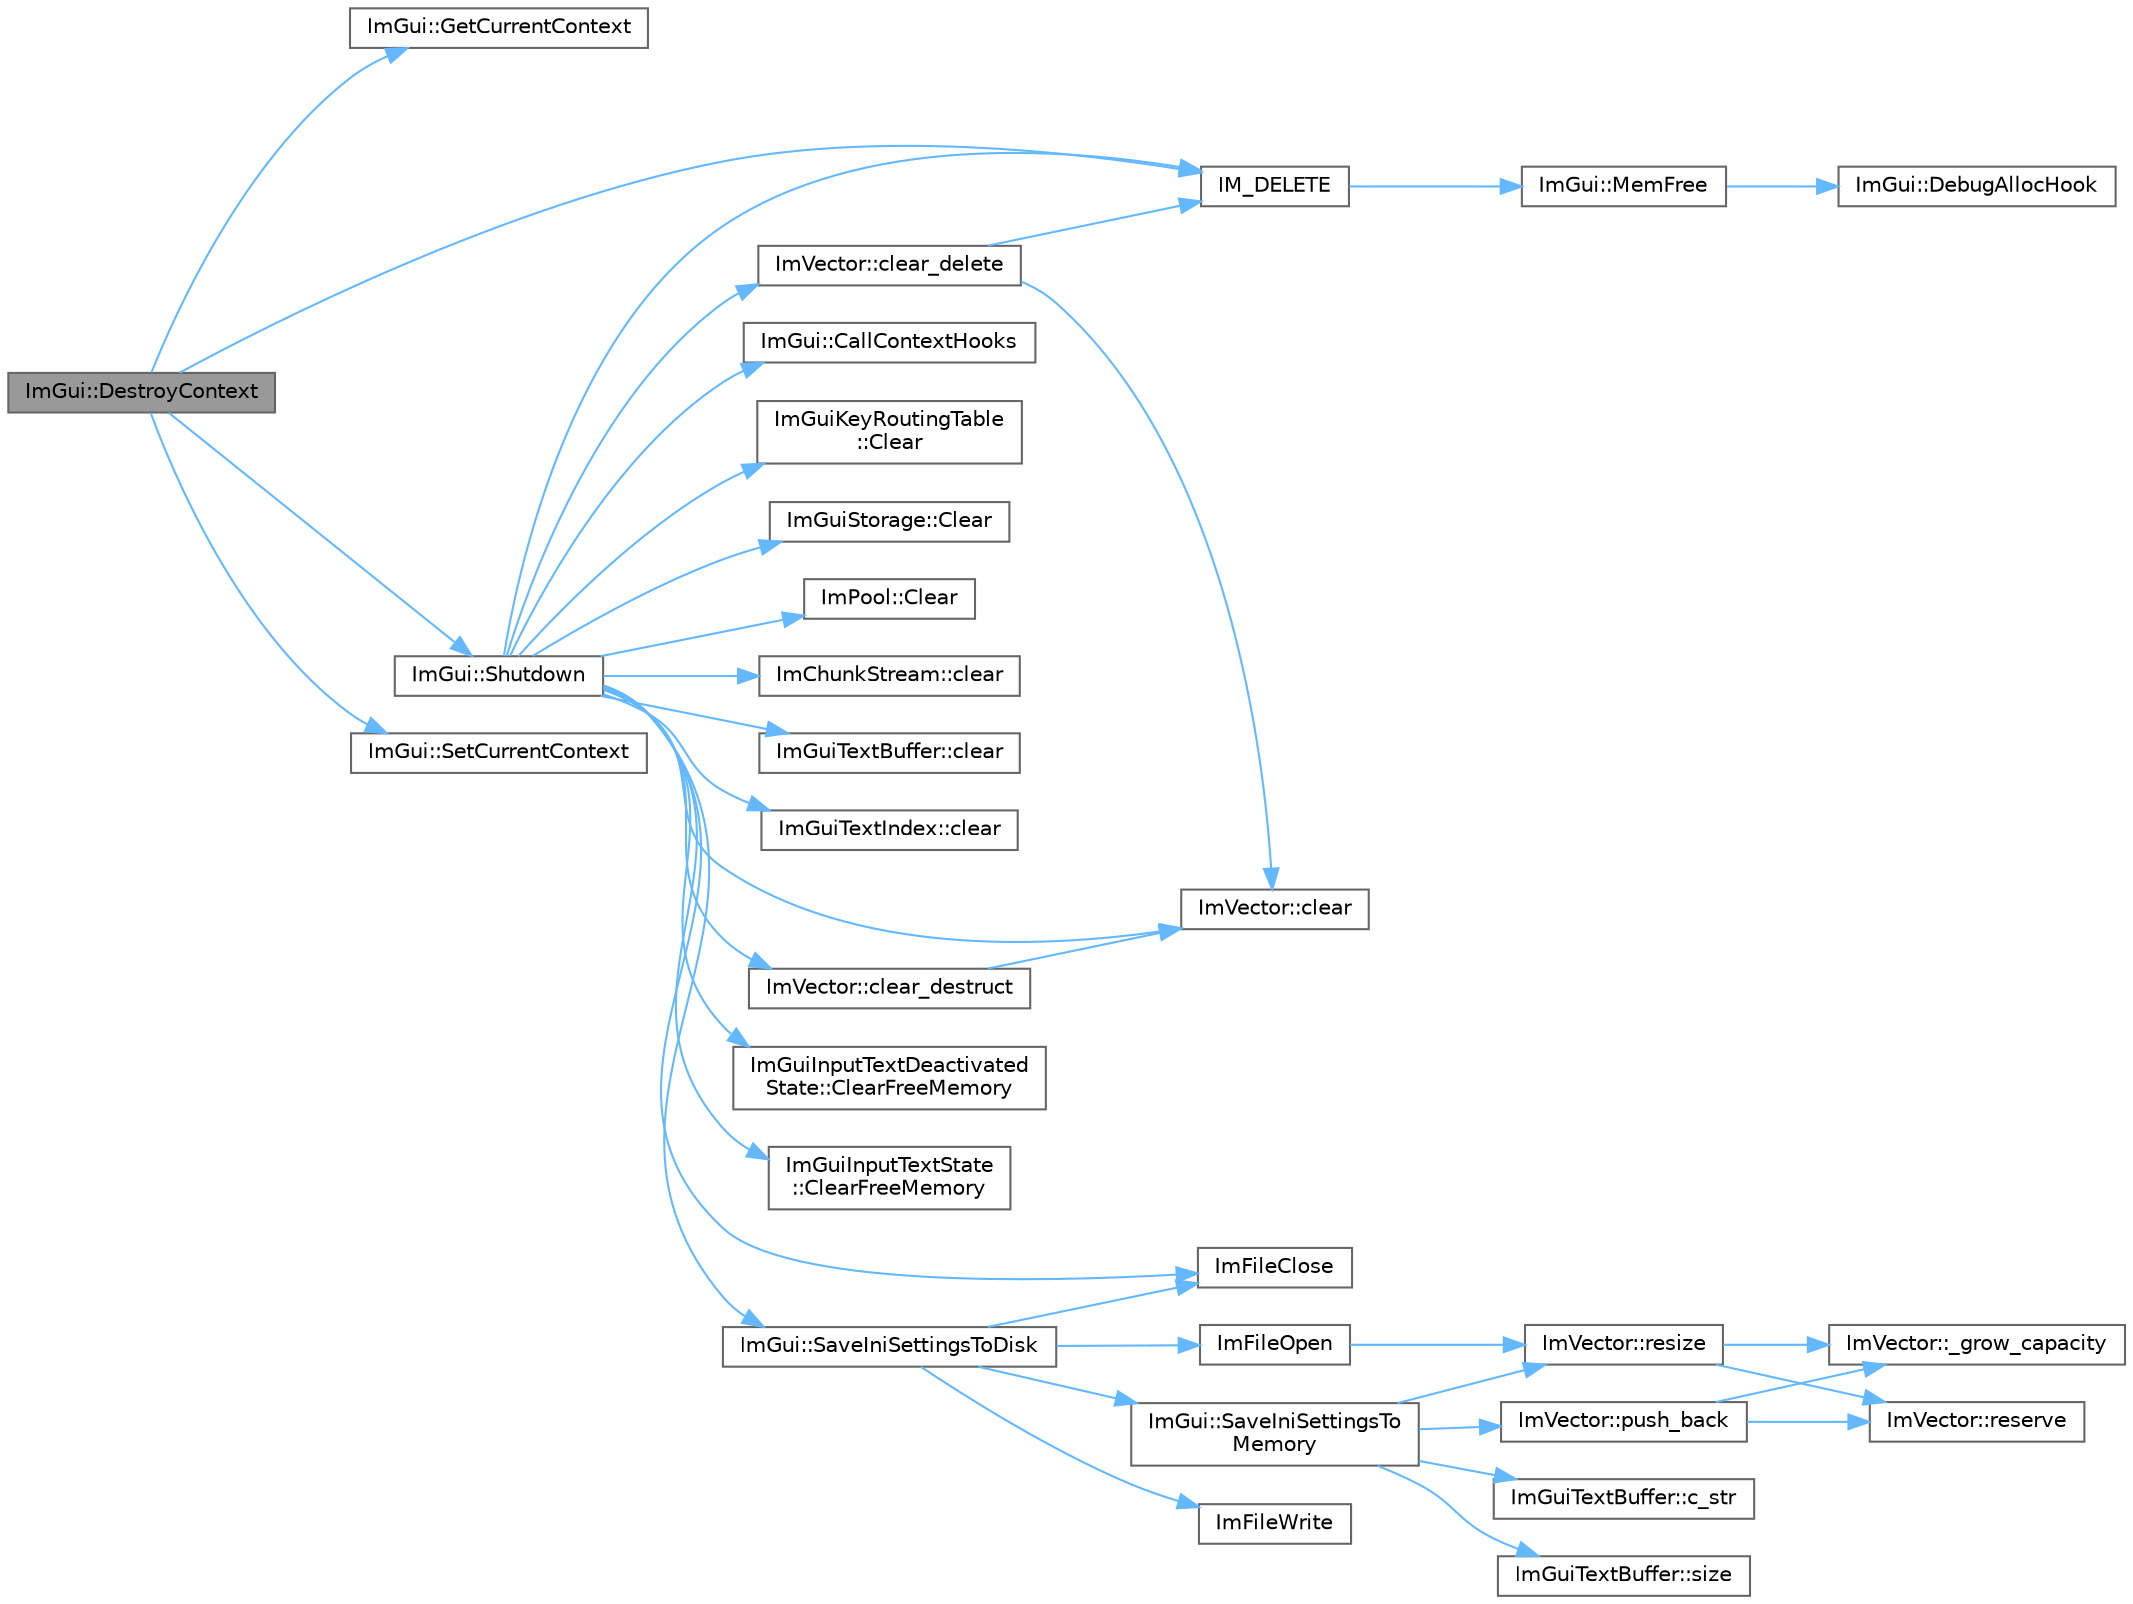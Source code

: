 digraph "ImGui::DestroyContext"
{
 // LATEX_PDF_SIZE
  bgcolor="transparent";
  edge [fontname=Helvetica,fontsize=10,labelfontname=Helvetica,labelfontsize=10];
  node [fontname=Helvetica,fontsize=10,shape=box,height=0.2,width=0.4];
  rankdir="LR";
  Node1 [id="Node000001",label="ImGui::DestroyContext",height=0.2,width=0.4,color="gray40", fillcolor="grey60", style="filled", fontcolor="black",tooltip=" "];
  Node1 -> Node2 [id="edge1_Node000001_Node000002",color="steelblue1",style="solid",tooltip=" "];
  Node2 [id="Node000002",label="ImGui::GetCurrentContext",height=0.2,width=0.4,color="grey40", fillcolor="white", style="filled",URL="$namespace_im_gui.html#af557a6de5538099a0f6047eb994bbf42",tooltip=" "];
  Node1 -> Node3 [id="edge2_Node000001_Node000003",color="steelblue1",style="solid",tooltip=" "];
  Node3 [id="Node000003",label="IM_DELETE",height=0.2,width=0.4,color="grey40", fillcolor="white", style="filled",URL="$imgui_8h.html#a3c856832c3fe1da8767a9353da3707e1",tooltip=" "];
  Node3 -> Node4 [id="edge3_Node000003_Node000004",color="steelblue1",style="solid",tooltip=" "];
  Node4 [id="Node000004",label="ImGui::MemFree",height=0.2,width=0.4,color="grey40", fillcolor="white", style="filled",URL="$namespace_im_gui.html#a269ec695c6e722ec3da85dae37f0675d",tooltip=" "];
  Node4 -> Node5 [id="edge4_Node000004_Node000005",color="steelblue1",style="solid",tooltip=" "];
  Node5 [id="Node000005",label="ImGui::DebugAllocHook",height=0.2,width=0.4,color="grey40", fillcolor="white", style="filled",URL="$namespace_im_gui.html#af81dc8d88fa2e5d0996163993f90ccf8",tooltip=" "];
  Node1 -> Node6 [id="edge5_Node000001_Node000006",color="steelblue1",style="solid",tooltip=" "];
  Node6 [id="Node000006",label="ImGui::SetCurrentContext",height=0.2,width=0.4,color="grey40", fillcolor="white", style="filled",URL="$namespace_im_gui.html#a289dbbbffdadcf1231821d97a7c4a9be",tooltip=" "];
  Node1 -> Node7 [id="edge6_Node000001_Node000007",color="steelblue1",style="solid",tooltip=" "];
  Node7 [id="Node000007",label="ImGui::Shutdown",height=0.2,width=0.4,color="grey40", fillcolor="white", style="filled",URL="$namespace_im_gui.html#aeba34069558d4fbcf734a9c92ce3b773",tooltip=" "];
  Node7 -> Node8 [id="edge7_Node000007_Node000008",color="steelblue1",style="solid",tooltip=" "];
  Node8 [id="Node000008",label="ImGui::CallContextHooks",height=0.2,width=0.4,color="grey40", fillcolor="white", style="filled",URL="$namespace_im_gui.html#a61ced7f0dd38c604e895400a2e5eeeb2",tooltip=" "];
  Node7 -> Node9 [id="edge8_Node000007_Node000009",color="steelblue1",style="solid",tooltip=" "];
  Node9 [id="Node000009",label="ImGuiKeyRoutingTable\l::Clear",height=0.2,width=0.4,color="grey40", fillcolor="white", style="filled",URL="$struct_im_gui_key_routing_table.html#ae8180926fc30691edcc29d0a74d13d24",tooltip=" "];
  Node7 -> Node10 [id="edge9_Node000007_Node000010",color="steelblue1",style="solid",tooltip=" "];
  Node10 [id="Node000010",label="ImGuiStorage::Clear",height=0.2,width=0.4,color="grey40", fillcolor="white", style="filled",URL="$struct_im_gui_storage.html#a72ceecfbca3d08df8c2a232b77890c20",tooltip=" "];
  Node7 -> Node11 [id="edge10_Node000007_Node000011",color="steelblue1",style="solid",tooltip=" "];
  Node11 [id="Node000011",label="ImPool::Clear",height=0.2,width=0.4,color="grey40", fillcolor="white", style="filled",URL="$struct_im_pool.html#a613b0fa43ad7457ebde2988d4ea5f0be",tooltip=" "];
  Node7 -> Node12 [id="edge11_Node000007_Node000012",color="steelblue1",style="solid",tooltip=" "];
  Node12 [id="Node000012",label="ImChunkStream::clear",height=0.2,width=0.4,color="grey40", fillcolor="white", style="filled",URL="$struct_im_chunk_stream.html#a3bf3babbba7a8edafce99be0589379a3",tooltip=" "];
  Node7 -> Node13 [id="edge12_Node000007_Node000013",color="steelblue1",style="solid",tooltip=" "];
  Node13 [id="Node000013",label="ImGuiTextBuffer::clear",height=0.2,width=0.4,color="grey40", fillcolor="white", style="filled",URL="$struct_im_gui_text_buffer.html#a9e4edc9f950bc9e35d5c3b3071dbc0df",tooltip=" "];
  Node7 -> Node14 [id="edge13_Node000007_Node000014",color="steelblue1",style="solid",tooltip=" "];
  Node14 [id="Node000014",label="ImGuiTextIndex::clear",height=0.2,width=0.4,color="grey40", fillcolor="white", style="filled",URL="$struct_im_gui_text_index.html#a4c4f61227f86144ae9c054cc865eecb3",tooltip=" "];
  Node7 -> Node15 [id="edge14_Node000007_Node000015",color="steelblue1",style="solid",tooltip=" "];
  Node15 [id="Node000015",label="ImVector::clear",height=0.2,width=0.4,color="grey40", fillcolor="white", style="filled",URL="$struct_im_vector.html#ae2d401b4ec5f1113cdb8edb5a61a38f7",tooltip=" "];
  Node7 -> Node16 [id="edge15_Node000007_Node000016",color="steelblue1",style="solid",tooltip=" "];
  Node16 [id="Node000016",label="ImVector::clear_delete",height=0.2,width=0.4,color="grey40", fillcolor="white", style="filled",URL="$struct_im_vector.html#aed9c986ef3cd59fabbd89355d0023122",tooltip=" "];
  Node16 -> Node15 [id="edge16_Node000016_Node000015",color="steelblue1",style="solid",tooltip=" "];
  Node16 -> Node3 [id="edge17_Node000016_Node000003",color="steelblue1",style="solid",tooltip=" "];
  Node7 -> Node17 [id="edge18_Node000007_Node000017",color="steelblue1",style="solid",tooltip=" "];
  Node17 [id="Node000017",label="ImVector::clear_destruct",height=0.2,width=0.4,color="grey40", fillcolor="white", style="filled",URL="$struct_im_vector.html#ac1ed34eac753156e87e8a92f78dbbe3f",tooltip=" "];
  Node17 -> Node15 [id="edge19_Node000017_Node000015",color="steelblue1",style="solid",tooltip=" "];
  Node7 -> Node18 [id="edge20_Node000007_Node000018",color="steelblue1",style="solid",tooltip=" "];
  Node18 [id="Node000018",label="ImGuiInputTextDeactivated\lState::ClearFreeMemory",height=0.2,width=0.4,color="grey40", fillcolor="white", style="filled",URL="$struct_im_gui_input_text_deactivated_state.html#ab25f0ed83856bf370fa78e9a6aaaa895",tooltip=" "];
  Node7 -> Node19 [id="edge21_Node000007_Node000019",color="steelblue1",style="solid",tooltip=" "];
  Node19 [id="Node000019",label="ImGuiInputTextState\l::ClearFreeMemory",height=0.2,width=0.4,color="grey40", fillcolor="white", style="filled",URL="$struct_im_gui_input_text_state.html#a8be5f345ea5de89842d5a6716cb19b27",tooltip=" "];
  Node7 -> Node3 [id="edge22_Node000007_Node000003",color="steelblue1",style="solid",tooltip=" "];
  Node7 -> Node20 [id="edge23_Node000007_Node000020",color="steelblue1",style="solid",tooltip=" "];
  Node20 [id="Node000020",label="ImFileClose",height=0.2,width=0.4,color="grey40", fillcolor="white", style="filled",URL="$imgui_8cpp.html#ac4a6194720e9d693bc9d34e97d9465aa",tooltip=" "];
  Node7 -> Node21 [id="edge24_Node000007_Node000021",color="steelblue1",style="solid",tooltip=" "];
  Node21 [id="Node000021",label="ImGui::SaveIniSettingsToDisk",height=0.2,width=0.4,color="grey40", fillcolor="white", style="filled",URL="$namespace_im_gui.html#afa4985e7810be4e687bc4ff28cec8a4d",tooltip=" "];
  Node21 -> Node20 [id="edge25_Node000021_Node000020",color="steelblue1",style="solid",tooltip=" "];
  Node21 -> Node22 [id="edge26_Node000021_Node000022",color="steelblue1",style="solid",tooltip=" "];
  Node22 [id="Node000022",label="ImFileOpen",height=0.2,width=0.4,color="grey40", fillcolor="white", style="filled",URL="$imgui_8cpp.html#ae6a61623537c5a5de071fade1f0e8acd",tooltip=" "];
  Node22 -> Node23 [id="edge27_Node000022_Node000023",color="steelblue1",style="solid",tooltip=" "];
  Node23 [id="Node000023",label="ImVector::resize",height=0.2,width=0.4,color="grey40", fillcolor="white", style="filled",URL="$struct_im_vector.html#ac371dd62e56ae486b1a5038cf07eee56",tooltip=" "];
  Node23 -> Node24 [id="edge28_Node000023_Node000024",color="steelblue1",style="solid",tooltip=" "];
  Node24 [id="Node000024",label="ImVector::_grow_capacity",height=0.2,width=0.4,color="grey40", fillcolor="white", style="filled",URL="$struct_im_vector.html#a3a097635d464b1b70dc7d59996a88b28",tooltip=" "];
  Node23 -> Node25 [id="edge29_Node000023_Node000025",color="steelblue1",style="solid",tooltip=" "];
  Node25 [id="Node000025",label="ImVector::reserve",height=0.2,width=0.4,color="grey40", fillcolor="white", style="filled",URL="$struct_im_vector.html#a0f14f5736c3372157856eebb67123b75",tooltip=" "];
  Node21 -> Node26 [id="edge30_Node000021_Node000026",color="steelblue1",style="solid",tooltip=" "];
  Node26 [id="Node000026",label="ImFileWrite",height=0.2,width=0.4,color="grey40", fillcolor="white", style="filled",URL="$imgui_8cpp.html#aab6460bf5ebaa4975159cf0cd4324820",tooltip=" "];
  Node21 -> Node27 [id="edge31_Node000021_Node000027",color="steelblue1",style="solid",tooltip=" "];
  Node27 [id="Node000027",label="ImGui::SaveIniSettingsTo\lMemory",height=0.2,width=0.4,color="grey40", fillcolor="white", style="filled",URL="$namespace_im_gui.html#a27043a530e0e842e01c279dd4207f9eb",tooltip=" "];
  Node27 -> Node28 [id="edge32_Node000027_Node000028",color="steelblue1",style="solid",tooltip=" "];
  Node28 [id="Node000028",label="ImGuiTextBuffer::c_str",height=0.2,width=0.4,color="grey40", fillcolor="white", style="filled",URL="$struct_im_gui_text_buffer.html#ac78a076eb21b9c4ec532eb5109c84a64",tooltip=" "];
  Node27 -> Node29 [id="edge33_Node000027_Node000029",color="steelblue1",style="solid",tooltip=" "];
  Node29 [id="Node000029",label="ImVector::push_back",height=0.2,width=0.4,color="grey40", fillcolor="white", style="filled",URL="$struct_im_vector.html#aab5df48e0711a48bd12f3206e08c4108",tooltip=" "];
  Node29 -> Node24 [id="edge34_Node000029_Node000024",color="steelblue1",style="solid",tooltip=" "];
  Node29 -> Node25 [id="edge35_Node000029_Node000025",color="steelblue1",style="solid",tooltip=" "];
  Node27 -> Node23 [id="edge36_Node000027_Node000023",color="steelblue1",style="solid",tooltip=" "];
  Node27 -> Node30 [id="edge37_Node000027_Node000030",color="steelblue1",style="solid",tooltip=" "];
  Node30 [id="Node000030",label="ImGuiTextBuffer::size",height=0.2,width=0.4,color="grey40", fillcolor="white", style="filled",URL="$struct_im_gui_text_buffer.html#a2811fcd43e0224eb3bd0f3464b634289",tooltip=" "];
}
